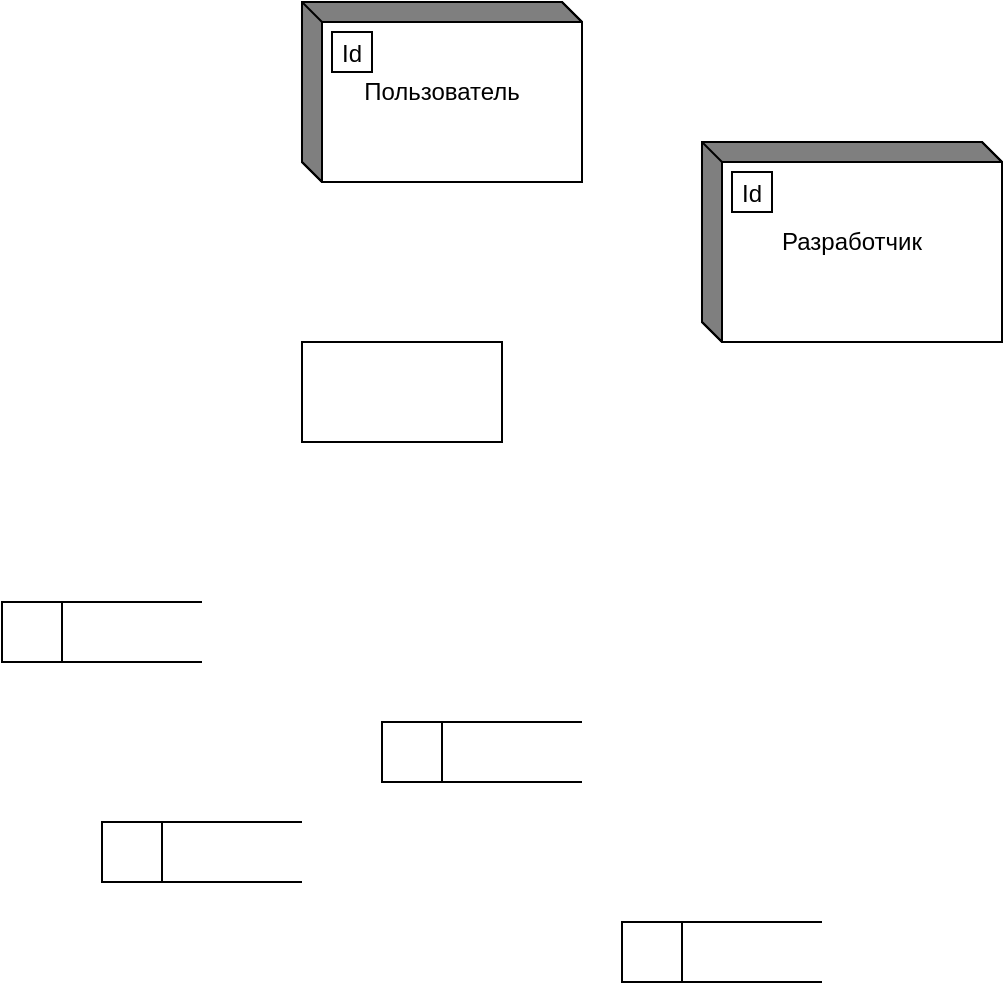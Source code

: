 <mxfile version="24.2.5" type="github">
  <diagram name="Page-1" id="SCUyPC4BdGzd0Jcr5d1O">
    <mxGraphModel dx="654" dy="787" grid="1" gridSize="10" guides="1" tooltips="1" connect="1" arrows="1" fold="1" page="1" pageScale="1" pageWidth="1200" pageHeight="1920" math="0" shadow="0">
      <root>
        <mxCell id="0" />
        <mxCell id="1" parent="0" />
        <mxCell id="6NUXaT5FduPJHglQ4xDG-3" value="&lt;div&gt;&lt;span style=&quot;background-color: initial;&quot;&gt;Пользователь&lt;/span&gt;&lt;br&gt;&lt;/div&gt;" style="html=1;dashed=0;whiteSpace=wrap;shape=mxgraph.dfd.externalEntity" vertex="1" parent="1">
          <mxGeometry x="230" y="150" width="140" height="90" as="geometry" />
        </mxCell>
        <mxCell id="6NUXaT5FduPJHglQ4xDG-4" value="Id" style="autosize=1;part=1;resizable=0;strokeColor=inherit;fillColor=inherit;gradientColor=inherit;" vertex="1" parent="6NUXaT5FduPJHglQ4xDG-3">
          <mxGeometry width="20" height="20" relative="1" as="geometry">
            <mxPoint x="15" y="15" as="offset" />
          </mxGeometry>
        </mxCell>
        <mxCell id="6NUXaT5FduPJHglQ4xDG-5" value="Разработчик" style="html=1;dashed=0;whiteSpace=wrap;shape=mxgraph.dfd.externalEntity" vertex="1" parent="1">
          <mxGeometry x="430" y="220" width="150" height="100" as="geometry" />
        </mxCell>
        <mxCell id="6NUXaT5FduPJHglQ4xDG-6" value="Id" style="autosize=1;part=1;resizable=0;strokeColor=inherit;fillColor=inherit;gradientColor=inherit;" vertex="1" parent="6NUXaT5FduPJHglQ4xDG-5">
          <mxGeometry width="20" height="20" relative="1" as="geometry">
            <mxPoint x="15" y="15" as="offset" />
          </mxGeometry>
        </mxCell>
        <mxCell id="6NUXaT5FduPJHglQ4xDG-7" value="" style="html=1;dashed=0;whiteSpace=wrap;" vertex="1" parent="1">
          <mxGeometry x="230" y="320" width="100" height="50" as="geometry" />
        </mxCell>
        <mxCell id="6NUXaT5FduPJHglQ4xDG-8" value="" style="html=1;dashed=0;whiteSpace=wrap;shape=mxgraph.dfd.dataStoreID;align=left;spacingLeft=3;points=[[0,0],[0.5,0],[1,0],[0,0.5],[1,0.5],[0,1],[0.5,1],[1,1]];" vertex="1" parent="1">
          <mxGeometry x="130" y="560" width="100" height="30" as="geometry" />
        </mxCell>
        <mxCell id="6NUXaT5FduPJHglQ4xDG-9" value="" style="html=1;dashed=0;whiteSpace=wrap;shape=mxgraph.dfd.dataStoreID;align=left;spacingLeft=3;points=[[0,0],[0.5,0],[1,0],[0,0.5],[1,0.5],[0,1],[0.5,1],[1,1]];" vertex="1" parent="1">
          <mxGeometry x="390" y="610" width="100" height="30" as="geometry" />
        </mxCell>
        <mxCell id="6NUXaT5FduPJHglQ4xDG-10" value="" style="html=1;dashed=0;whiteSpace=wrap;shape=mxgraph.dfd.dataStoreID;align=left;spacingLeft=3;points=[[0,0],[0.5,0],[1,0],[0,0.5],[1,0.5],[0,1],[0.5,1],[1,1]];" vertex="1" parent="1">
          <mxGeometry x="270" y="510" width="100" height="30" as="geometry" />
        </mxCell>
        <mxCell id="6NUXaT5FduPJHglQ4xDG-11" value="" style="html=1;dashed=0;whiteSpace=wrap;shape=mxgraph.dfd.dataStoreID;align=left;spacingLeft=3;points=[[0,0],[0.5,0],[1,0],[0,0.5],[1,0.5],[0,1],[0.5,1],[1,1]];" vertex="1" parent="1">
          <mxGeometry x="80" y="450" width="100" height="30" as="geometry" />
        </mxCell>
      </root>
    </mxGraphModel>
  </diagram>
</mxfile>
